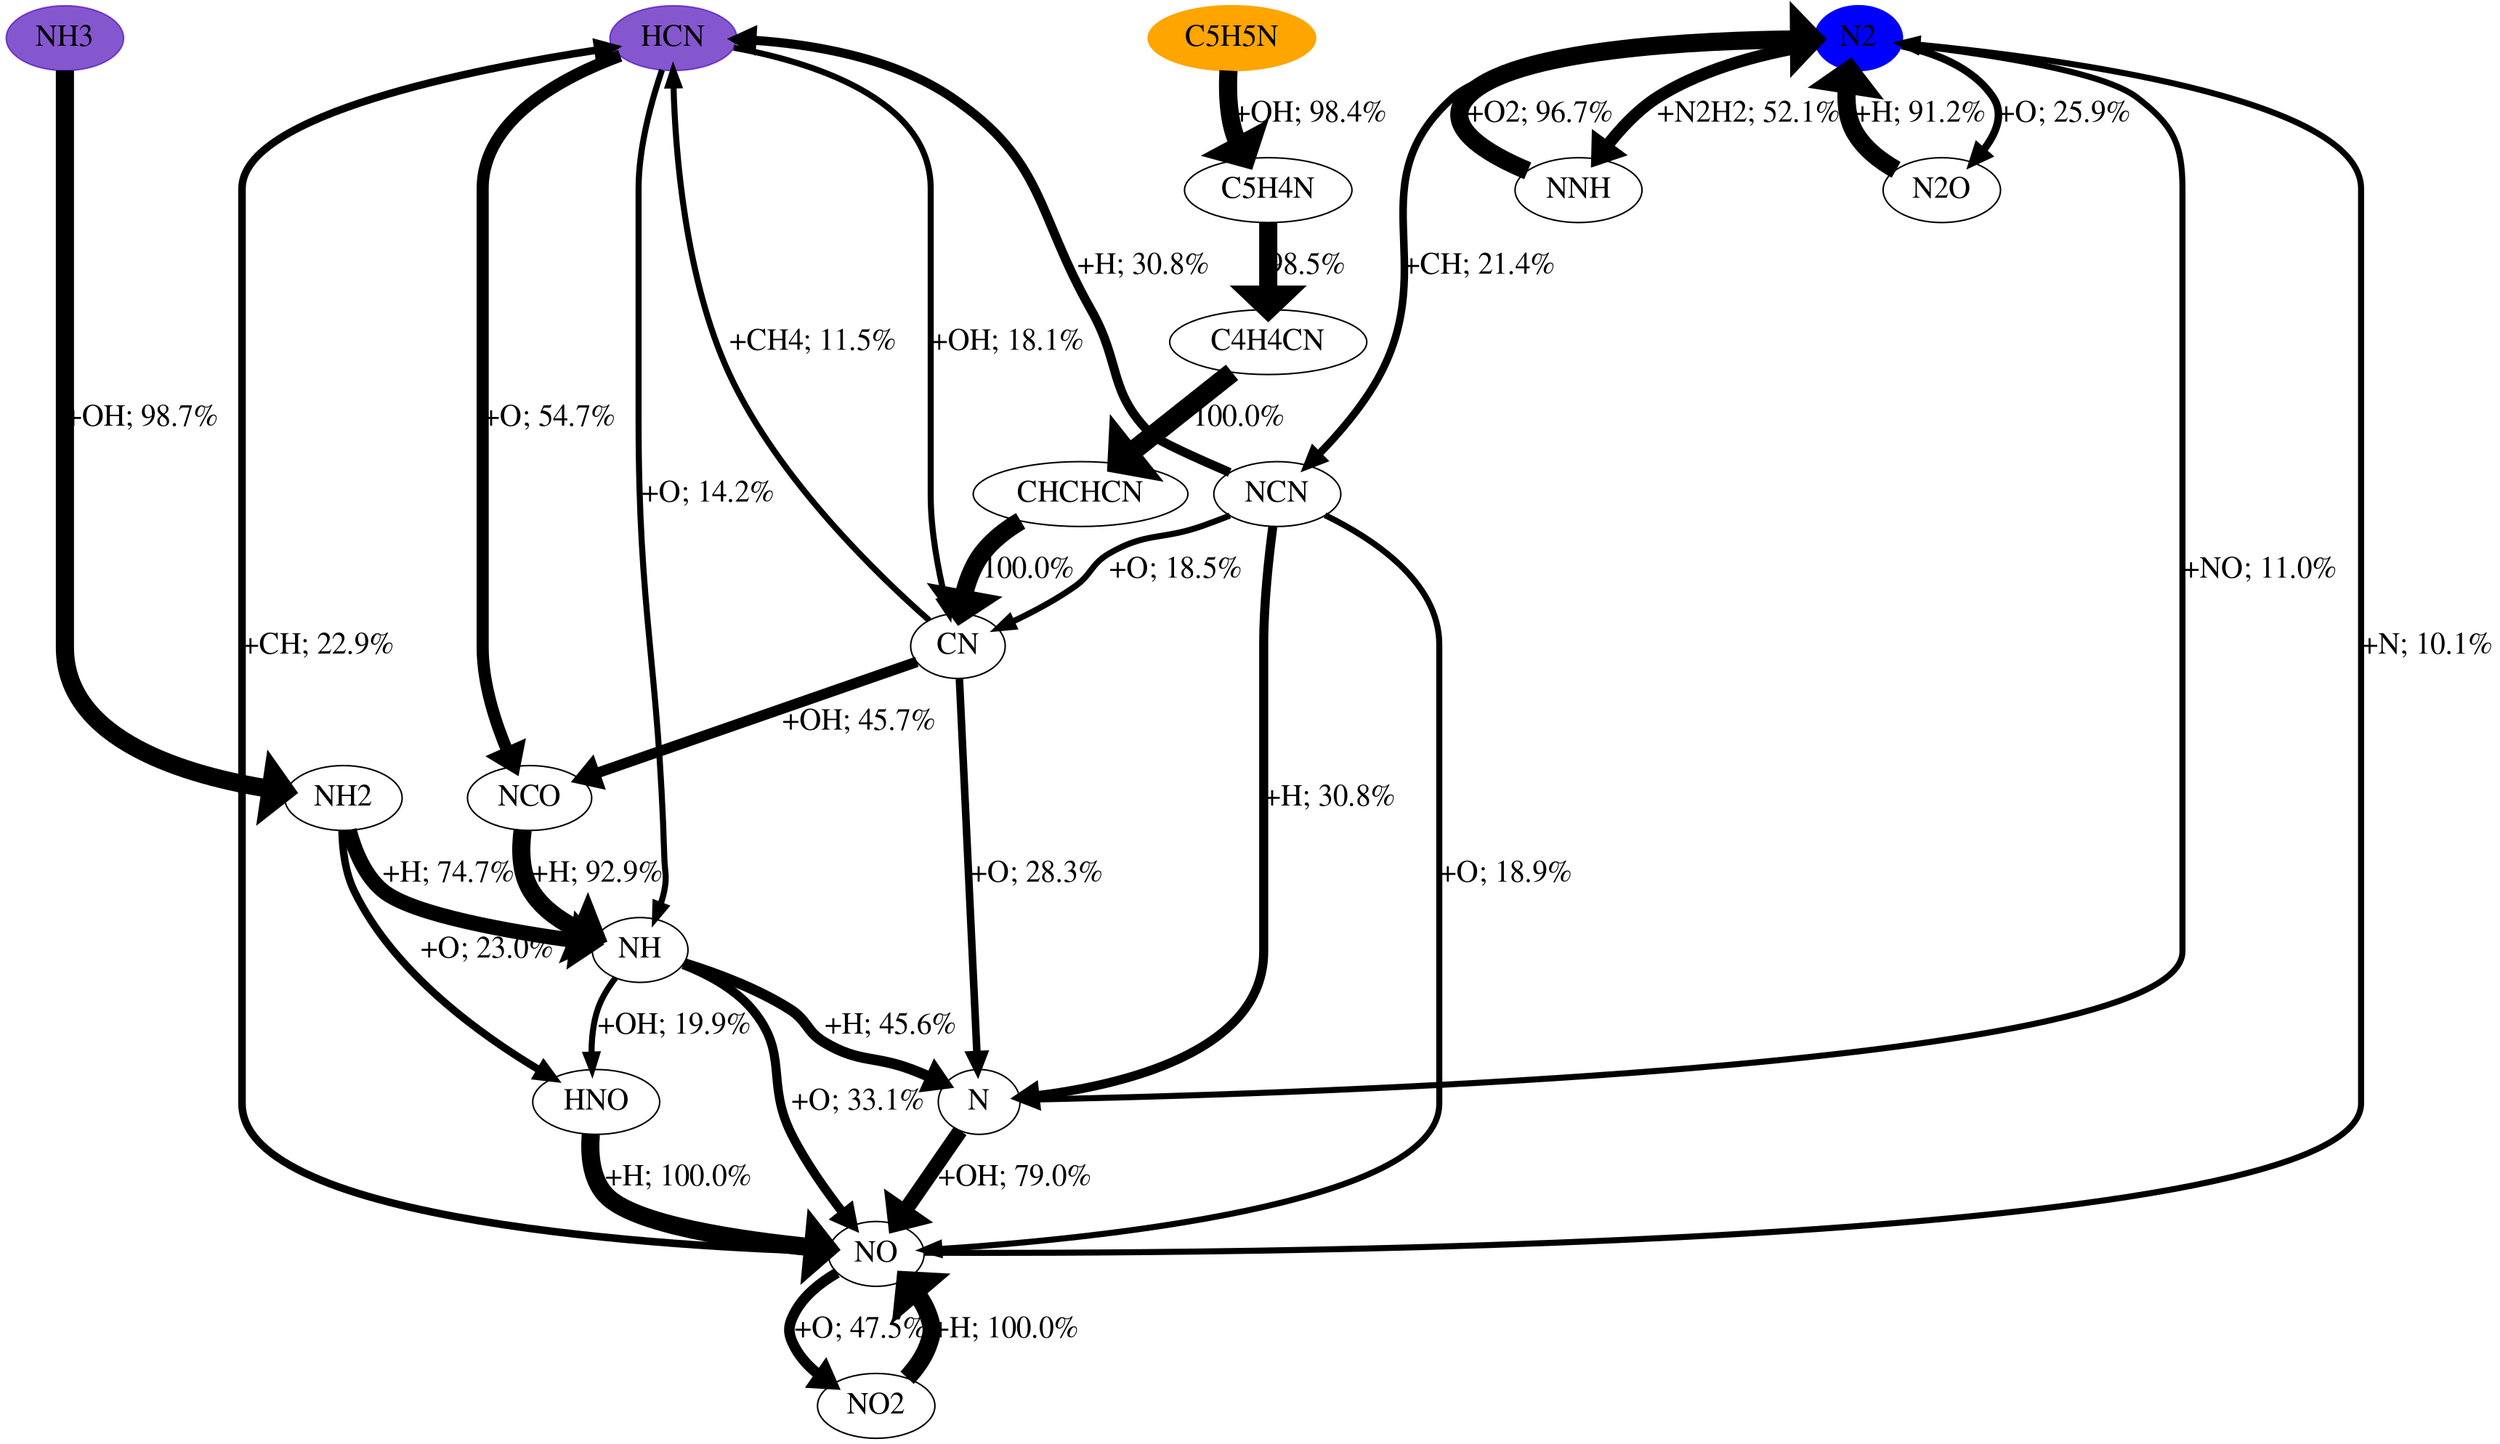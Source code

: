 digraph {
    graph [b="0,0,1558,558", rankdir=TB, center=true];
	NO -> N2 [label="+N; 10.1%" fontcolor=black fontname=Times fontsize=20 penwidth=4]
	NO -> NO2 [label="+O; 47.5%" fontcolor=black fontname=Times fontsize=20 penwidth=7]
	NO -> HCN [label="+CH; 22.9%" fontcolor=black fontname=Times fontsize=20 penwidth=5]
	NO2 -> NO [label="+H; 100.0%" fontcolor=black fontname=Times fontsize=20 penwidth=12]
	HCN -> NH [label="+O; 14.2%" fontcolor=black fontname=Times fontsize=20 penwidth=4]
	HCN -> CN [label="+OH; 18.1%" fontcolor=black fontname=Times fontsize=20 penwidth=4]
	HCN -> NCO [label="+O; 54.7%" fontcolor=black fontname=Times fontsize=20 penwidth=8]
	NH3 -> NH2 [label="+OH; 98.7%" fontcolor=black fontname=Times fontsize=20 penwidth=12]
	C5H5N -> C5H4N [label="+OH; 98.4%" fontcolor=black fontname=Times fontsize=20 penwidth=12]
	N2 -> NNH [label="+N2H2; 52.1%" fontcolor=black fontname=Times fontsize=20 penwidth=8]
	N2 -> N2O [label="+O; 25.9%" fontcolor=black fontname=Times fontsize=20 penwidth=5]
	N2 -> NCN [label="+CH; 21.4%" fontcolor=black fontname=Times fontsize=20 penwidth=5]
	NH -> HNO [label="+OH; 19.9%" fontcolor=black fontname=Times fontsize=20 penwidth=4]
	NH -> N [label="+H; 45.6%" fontcolor=black fontname=Times fontsize=20 penwidth=7]
	NH -> NO [label="+O; 33.1%" fontcolor=black fontname=Times fontsize=20 penwidth=6]
	CN -> N [label="+O; 28.3%" fontcolor=black fontname=Times fontsize=20 penwidth=5]
	CN -> HCN [label="+CH4; 11.5%" fontcolor=black fontname=Times fontsize=20 penwidth=4]
	CN -> NCO [label="+OH; 45.7%" fontcolor=black fontname=Times fontsize=20 penwidth=7]
	NCO -> NH [label="+H; 92.9%" fontcolor=black fontname=Times fontsize=20 penwidth=12]
	NH2 -> NH [label="+H; 74.7%" fontcolor=black fontname=Times fontsize=20 penwidth=10]
	NH2 -> HNO [label="+O; 23.0%" fontcolor=black fontname=Times fontsize=20 penwidth=5]
	C5H4N -> C4H4CN [label="98.5%" fontcolor=black fontname=Times fontsize=20 penwidth=12]
	NNH -> N2 [label="+O2; 96.7%" fontcolor=black fontname=Times fontsize=20 penwidth=12]
	N2O -> N2 [label="+H; 91.2%" fontcolor=black fontname=Times fontsize=20 penwidth=12]
	NCN -> N [label="+H; 30.8%" fontcolor=black fontname=Times fontsize=20 penwidth=6]
	NCN -> NO [label="+O; 18.9%" fontcolor=black fontname=Times fontsize=20 penwidth=4]
	NCN -> HCN [label="+H; 30.8%" fontcolor=black fontname=Times fontsize=20 penwidth=6]
	NCN -> CN [label="+O; 18.5%" fontcolor=black fontname=Times fontsize=20 penwidth=4]
	HNO -> NO [label="+H; 100.0%" fontcolor=black fontname=Times fontsize=20 penwidth=12]
	N -> N2 [label="+NO; 11.0%" fontcolor=black fontname=Times fontsize=20 penwidth=4]
	N -> NO [label="+OH; 79.0%" fontcolor=black fontname=Times fontsize=20 penwidth=10]
	C4H4CN -> CHCHCN [label="100.0%" fontcolor=black fontname=Times fontsize=20 penwidth=13]
	CHCHCN -> CN [label="100.0%" fontcolor=black fontname=Times fontsize=20 penwidth=12]
	NO [fontname=Times fontsize=20]
	NO2 [fontname=Times fontsize=20]
	HCN [fontname=Times fontsize=20]
	NH3 [fontname=Times fontsize=20]
	C5H5N [fontname=Times fontsize=20]
	N2 [fontname=Times fontsize=20]
	NH [fontname=Times fontsize=20]
	CN [fontname=Times fontsize=20]
	NCO [fontname=Times fontsize=20]
	NH2 [fontname=Times fontsize=20]
	C5H4N [fontname=Times fontsize=20]
	NNH [fontname=Times fontsize=20]
	N2O [fontname=Times fontsize=20]
	NCN [fontname=Times fontsize=20]
	HNO [fontname=Times fontsize=20]
	N [fontname=Times fontsize=20]
	C4H4CN [fontname=Times fontsize=20]
	CHCHCN [fontname=Times fontsize=20]
	HCN [color="#500dbab1" fillcolor="#500dbab1" style=filled]
	NH3 [color="#500dbab1" fillcolor="#500dbab1" style=filled]
	C5H5N [color=orange fillcolor=orange style=filled]
	N2 [color=blue fillcolor=blue style=filled]

    {rank="source"; C5H5N,NH3,HCN,N2}
}
